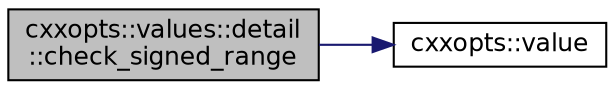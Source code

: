 digraph "cxxopts::values::detail::check_signed_range"
{
 // INTERACTIVE_SVG=YES
 // LATEX_PDF_SIZE
  edge [fontname="Helvetica",fontsize="12",labelfontname="Helvetica",labelfontsize="12"];
  node [fontname="Helvetica",fontsize="12",shape=record];
  rankdir="LR";
  Node1 [label="cxxopts::values::detail\l::check_signed_range",height=0.2,width=0.4,color="black", fillcolor="grey75", style="filled", fontcolor="black",tooltip=" "];
  Node1 -> Node2 [color="midnightblue",fontsize="12",style="solid",fontname="Helvetica"];
  Node2 [label="cxxopts::value",height=0.2,width=0.4,color="black", fillcolor="white", style="filled",URL="$a00053.html#a6b58e451713ebbf12866c1cd8e0a66ab",tooltip=" "];
}
